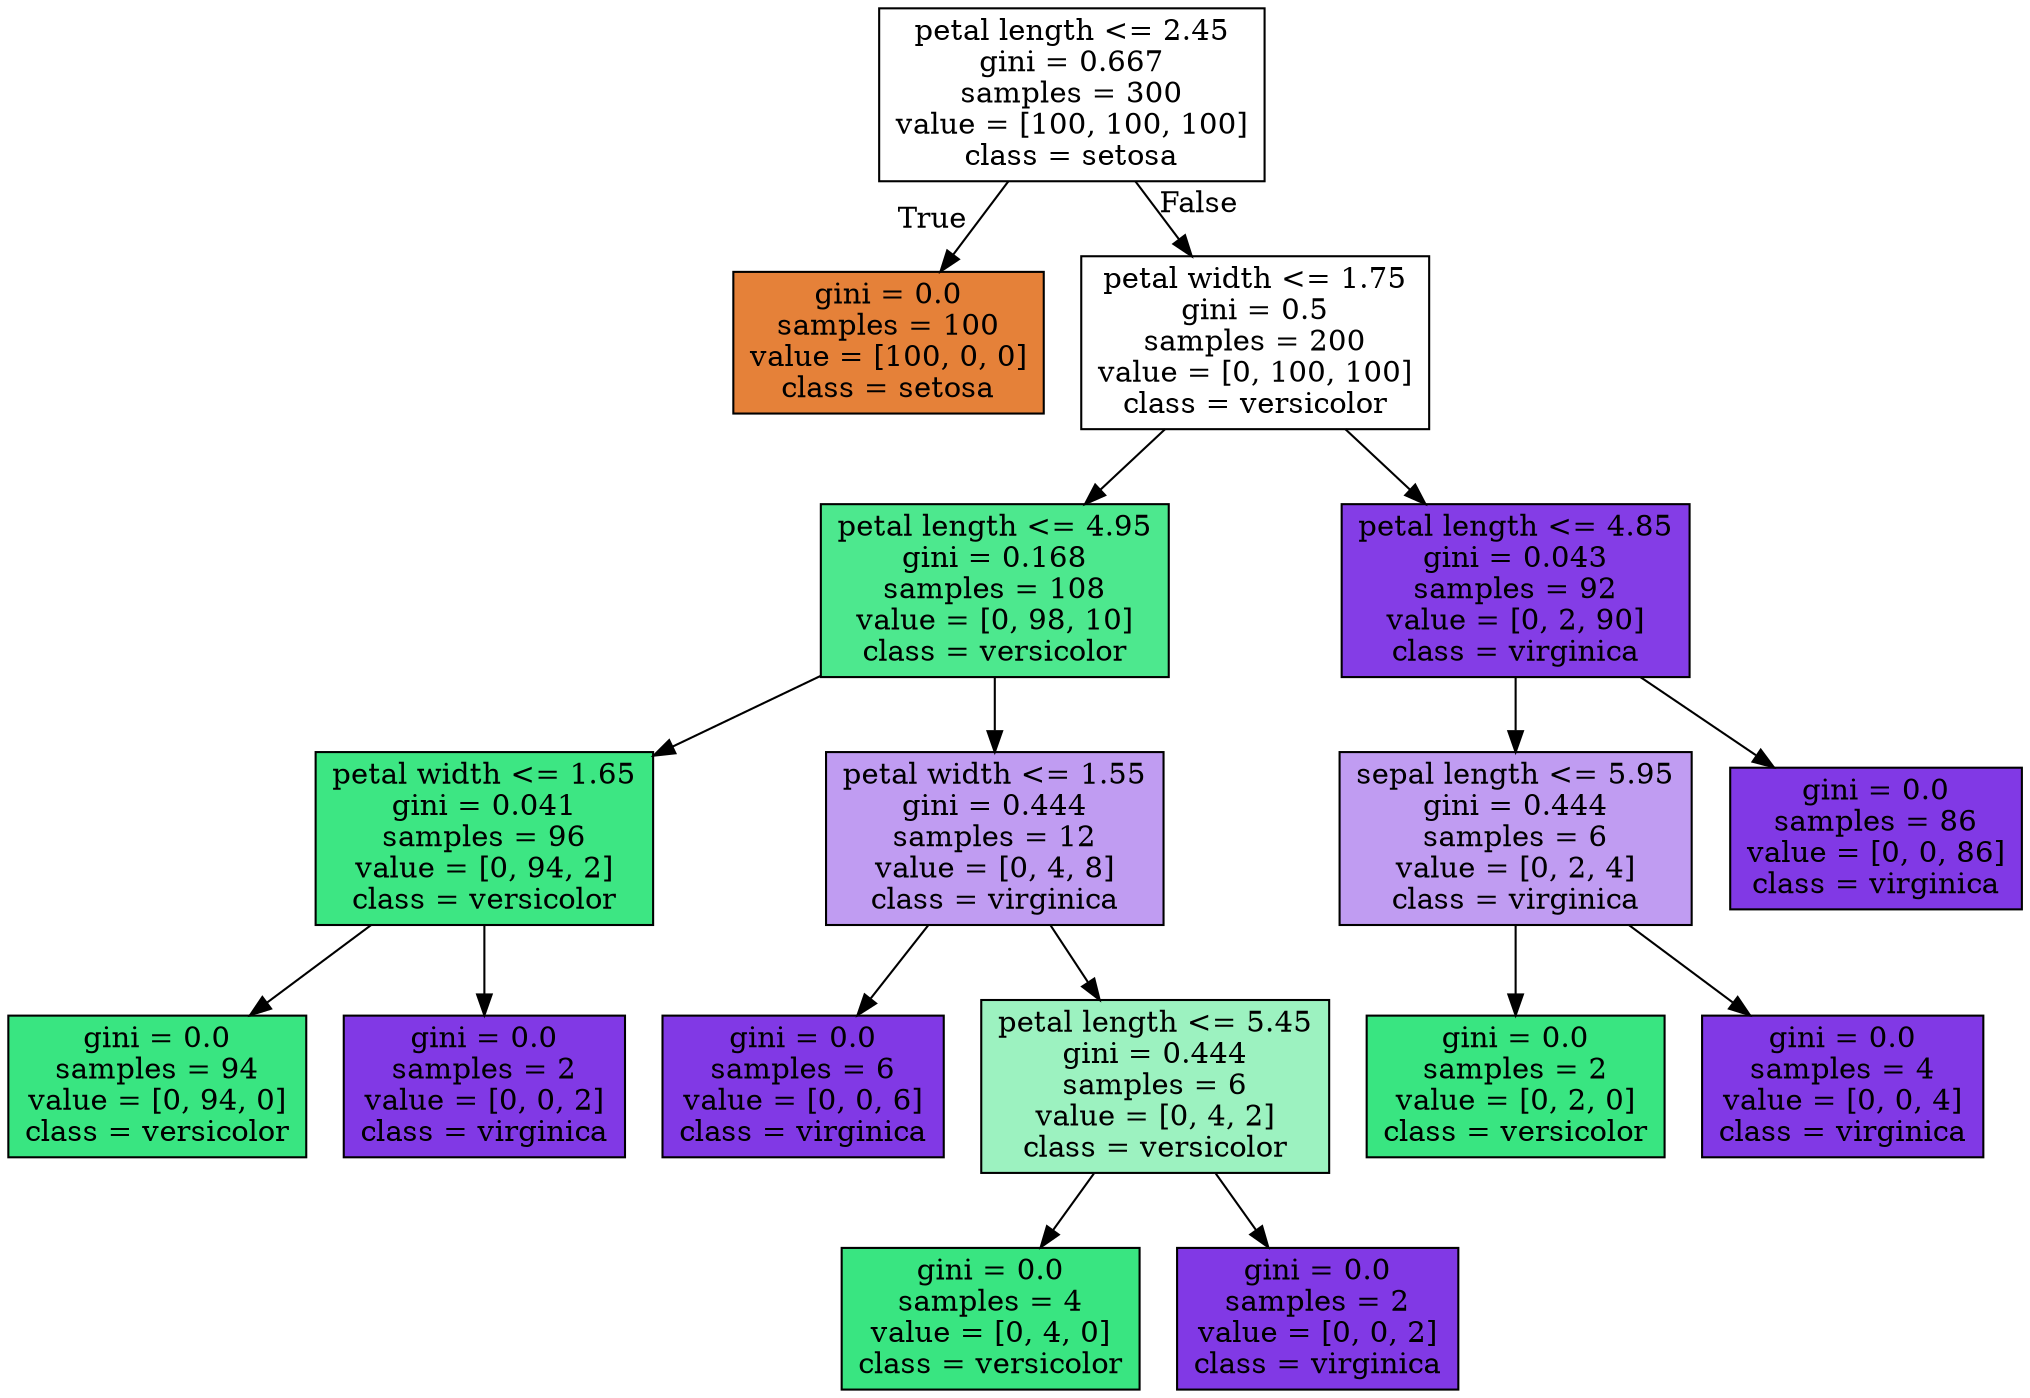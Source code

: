 digraph Tree {
node [shape=box, style="filled", color="black"] ;
0 [label="petal length <= 2.45\ngini = 0.667\nsamples = 300\nvalue = [100, 100, 100]\nclass = setosa", fillcolor="#e5813900"] ;
1 [label="gini = 0.0\nsamples = 100\nvalue = [100, 0, 0]\nclass = setosa", fillcolor="#e58139ff"] ;
0 -> 1 [labeldistance=2.5, labelangle=45, headlabel="True"] ;
2 [label="petal width <= 1.75\ngini = 0.5\nsamples = 200\nvalue = [0, 100, 100]\nclass = versicolor", fillcolor="#39e58100"] ;
0 -> 2 [labeldistance=2.5, labelangle=-45, headlabel="False"] ;
3 [label="petal length <= 4.95\ngini = 0.168\nsamples = 108\nvalue = [0, 98, 10]\nclass = versicolor", fillcolor="#39e581e5"] ;
2 -> 3 ;
5 [label="petal width <= 1.65\ngini = 0.041\nsamples = 96\nvalue = [0, 94, 2]\nclass = versicolor", fillcolor="#39e581fa"] ;
3 -> 5 ;
7 [label="gini = 0.0\nsamples = 94\nvalue = [0, 94, 0]\nclass = versicolor", fillcolor="#39e581ff"] ;
5 -> 7 ;
8 [label="gini = 0.0\nsamples = 2\nvalue = [0, 0, 2]\nclass = virginica", fillcolor="#8139e5ff"] ;
5 -> 8 ;
6 [label="petal width <= 1.55\ngini = 0.444\nsamples = 12\nvalue = [0, 4, 8]\nclass = virginica", fillcolor="#8139e57f"] ;
3 -> 6 ;
9 [label="gini = 0.0\nsamples = 6\nvalue = [0, 0, 6]\nclass = virginica", fillcolor="#8139e5ff"] ;
6 -> 9 ;
10 [label="petal length <= 5.45\ngini = 0.444\nsamples = 6\nvalue = [0, 4, 2]\nclass = versicolor", fillcolor="#39e5817f"] ;
6 -> 10 ;
11 [label="gini = 0.0\nsamples = 4\nvalue = [0, 4, 0]\nclass = versicolor", fillcolor="#39e581ff"] ;
10 -> 11 ;
12 [label="gini = 0.0\nsamples = 2\nvalue = [0, 0, 2]\nclass = virginica", fillcolor="#8139e5ff"] ;
10 -> 12 ;
4 [label="petal length <= 4.85\ngini = 0.043\nsamples = 92\nvalue = [0, 2, 90]\nclass = virginica", fillcolor="#8139e5f9"] ;
2 -> 4 ;
13 [label="sepal length <= 5.95\ngini = 0.444\nsamples = 6\nvalue = [0, 2, 4]\nclass = virginica", fillcolor="#8139e57f"] ;
4 -> 13 ;
15 [label="gini = 0.0\nsamples = 2\nvalue = [0, 2, 0]\nclass = versicolor", fillcolor="#39e581ff"] ;
13 -> 15 ;
16 [label="gini = 0.0\nsamples = 4\nvalue = [0, 0, 4]\nclass = virginica", fillcolor="#8139e5ff"] ;
13 -> 16 ;
14 [label="gini = 0.0\nsamples = 86\nvalue = [0, 0, 86]\nclass = virginica", fillcolor="#8139e5ff"] ;
4 -> 14 ;
}